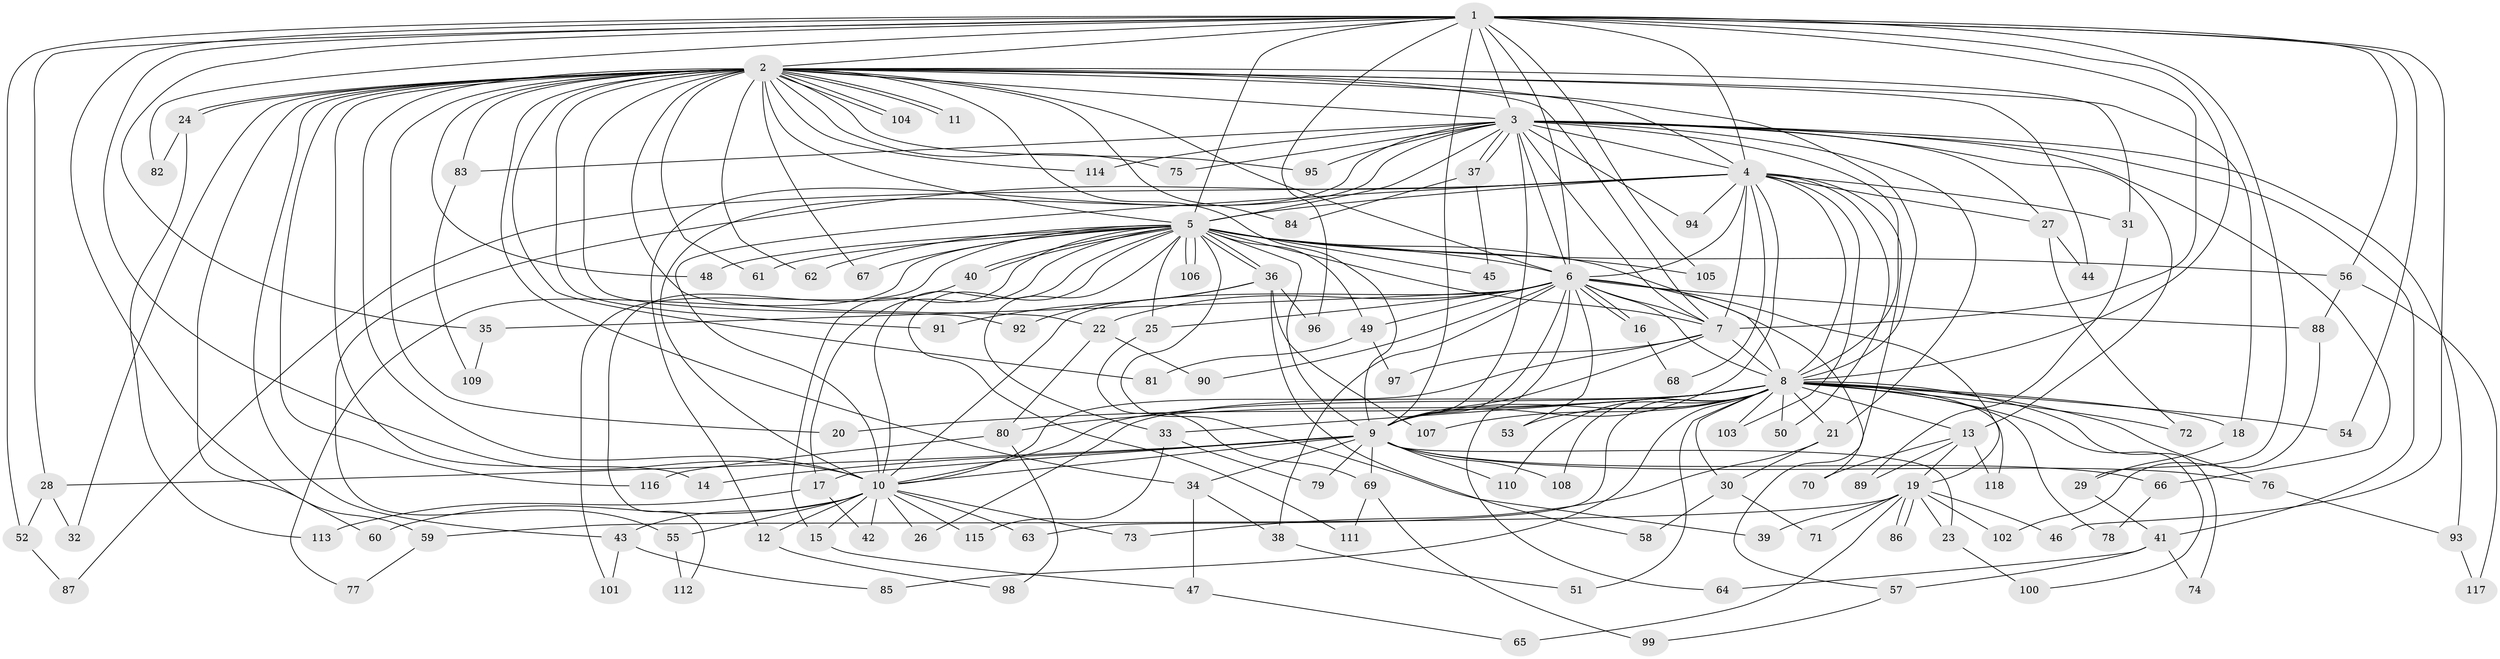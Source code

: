 // Generated by graph-tools (version 1.1) at 2025/35/03/09/25 02:35:08]
// undirected, 118 vertices, 261 edges
graph export_dot {
graph [start="1"]
  node [color=gray90,style=filled];
  1;
  2;
  3;
  4;
  5;
  6;
  7;
  8;
  9;
  10;
  11;
  12;
  13;
  14;
  15;
  16;
  17;
  18;
  19;
  20;
  21;
  22;
  23;
  24;
  25;
  26;
  27;
  28;
  29;
  30;
  31;
  32;
  33;
  34;
  35;
  36;
  37;
  38;
  39;
  40;
  41;
  42;
  43;
  44;
  45;
  46;
  47;
  48;
  49;
  50;
  51;
  52;
  53;
  54;
  55;
  56;
  57;
  58;
  59;
  60;
  61;
  62;
  63;
  64;
  65;
  66;
  67;
  68;
  69;
  70;
  71;
  72;
  73;
  74;
  75;
  76;
  77;
  78;
  79;
  80;
  81;
  82;
  83;
  84;
  85;
  86;
  87;
  88;
  89;
  90;
  91;
  92;
  93;
  94;
  95;
  96;
  97;
  98;
  99;
  100;
  101;
  102;
  103;
  104;
  105;
  106;
  107;
  108;
  109;
  110;
  111;
  112;
  113;
  114;
  115;
  116;
  117;
  118;
  1 -- 2;
  1 -- 3;
  1 -- 4;
  1 -- 5;
  1 -- 6;
  1 -- 7;
  1 -- 8;
  1 -- 9;
  1 -- 10;
  1 -- 28;
  1 -- 29;
  1 -- 35;
  1 -- 46;
  1 -- 52;
  1 -- 54;
  1 -- 56;
  1 -- 59;
  1 -- 82;
  1 -- 96;
  1 -- 105;
  2 -- 3;
  2 -- 4;
  2 -- 5;
  2 -- 6;
  2 -- 7;
  2 -- 8;
  2 -- 9;
  2 -- 10;
  2 -- 11;
  2 -- 11;
  2 -- 14;
  2 -- 18;
  2 -- 20;
  2 -- 22;
  2 -- 24;
  2 -- 24;
  2 -- 31;
  2 -- 32;
  2 -- 34;
  2 -- 43;
  2 -- 44;
  2 -- 48;
  2 -- 60;
  2 -- 61;
  2 -- 62;
  2 -- 67;
  2 -- 75;
  2 -- 81;
  2 -- 83;
  2 -- 84;
  2 -- 91;
  2 -- 92;
  2 -- 95;
  2 -- 104;
  2 -- 104;
  2 -- 114;
  2 -- 116;
  3 -- 4;
  3 -- 5;
  3 -- 6;
  3 -- 7;
  3 -- 8;
  3 -- 9;
  3 -- 10;
  3 -- 12;
  3 -- 13;
  3 -- 21;
  3 -- 27;
  3 -- 37;
  3 -- 37;
  3 -- 41;
  3 -- 66;
  3 -- 75;
  3 -- 83;
  3 -- 93;
  3 -- 94;
  3 -- 95;
  3 -- 114;
  4 -- 5;
  4 -- 6;
  4 -- 7;
  4 -- 8;
  4 -- 9;
  4 -- 10;
  4 -- 27;
  4 -- 31;
  4 -- 50;
  4 -- 55;
  4 -- 57;
  4 -- 68;
  4 -- 87;
  4 -- 94;
  4 -- 103;
  5 -- 6;
  5 -- 7;
  5 -- 8;
  5 -- 9;
  5 -- 10;
  5 -- 15;
  5 -- 17;
  5 -- 25;
  5 -- 33;
  5 -- 36;
  5 -- 36;
  5 -- 39;
  5 -- 40;
  5 -- 40;
  5 -- 45;
  5 -- 48;
  5 -- 49;
  5 -- 56;
  5 -- 61;
  5 -- 62;
  5 -- 67;
  5 -- 77;
  5 -- 101;
  5 -- 105;
  5 -- 106;
  5 -- 106;
  5 -- 111;
  6 -- 7;
  6 -- 8;
  6 -- 9;
  6 -- 10;
  6 -- 16;
  6 -- 16;
  6 -- 19;
  6 -- 22;
  6 -- 25;
  6 -- 35;
  6 -- 38;
  6 -- 49;
  6 -- 53;
  6 -- 64;
  6 -- 70;
  6 -- 88;
  6 -- 90;
  7 -- 8;
  7 -- 9;
  7 -- 10;
  7 -- 97;
  8 -- 9;
  8 -- 10;
  8 -- 13;
  8 -- 18;
  8 -- 20;
  8 -- 21;
  8 -- 26;
  8 -- 30;
  8 -- 33;
  8 -- 50;
  8 -- 51;
  8 -- 53;
  8 -- 54;
  8 -- 63;
  8 -- 72;
  8 -- 74;
  8 -- 76;
  8 -- 78;
  8 -- 80;
  8 -- 85;
  8 -- 100;
  8 -- 103;
  8 -- 107;
  8 -- 108;
  8 -- 110;
  8 -- 118;
  9 -- 10;
  9 -- 14;
  9 -- 17;
  9 -- 23;
  9 -- 28;
  9 -- 34;
  9 -- 66;
  9 -- 69;
  9 -- 76;
  9 -- 79;
  9 -- 108;
  9 -- 110;
  10 -- 12;
  10 -- 15;
  10 -- 26;
  10 -- 42;
  10 -- 43;
  10 -- 55;
  10 -- 60;
  10 -- 63;
  10 -- 73;
  10 -- 115;
  12 -- 98;
  13 -- 19;
  13 -- 70;
  13 -- 89;
  13 -- 118;
  15 -- 47;
  16 -- 68;
  17 -- 42;
  17 -- 113;
  18 -- 29;
  19 -- 23;
  19 -- 39;
  19 -- 46;
  19 -- 59;
  19 -- 65;
  19 -- 71;
  19 -- 86;
  19 -- 86;
  19 -- 102;
  21 -- 30;
  21 -- 73;
  22 -- 80;
  22 -- 90;
  23 -- 100;
  24 -- 82;
  24 -- 113;
  25 -- 69;
  27 -- 44;
  27 -- 72;
  28 -- 32;
  28 -- 52;
  29 -- 41;
  30 -- 58;
  30 -- 71;
  31 -- 89;
  33 -- 79;
  33 -- 115;
  34 -- 38;
  34 -- 47;
  35 -- 109;
  36 -- 58;
  36 -- 91;
  36 -- 92;
  36 -- 96;
  36 -- 107;
  37 -- 45;
  37 -- 84;
  38 -- 51;
  40 -- 112;
  41 -- 57;
  41 -- 64;
  41 -- 74;
  43 -- 85;
  43 -- 101;
  47 -- 65;
  49 -- 81;
  49 -- 97;
  52 -- 87;
  55 -- 112;
  56 -- 88;
  56 -- 117;
  57 -- 99;
  59 -- 77;
  66 -- 78;
  69 -- 99;
  69 -- 111;
  76 -- 93;
  80 -- 98;
  80 -- 116;
  83 -- 109;
  88 -- 102;
  93 -- 117;
}

